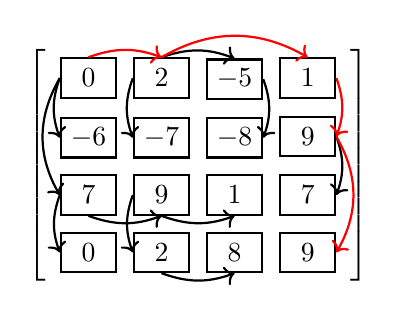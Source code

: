 \begin{tikzpicture}[style=thick,scale=0.7]
\tikzstyle{vertex}=[draw, minimum width=7mm, minimum height=5mm]
\matrix (m) [matrix of nodes, left delimiter={[}, right delimiter={]}, row sep=2mm, column sep=2mm] {
    \node[vertex] (11) {$0$}; &
    \node[vertex] (12) {$2$}; &
    \node[vertex] (13) {$-5$}; &
    \node[vertex] (14) {$1$}; \\
    \node[vertex] (21) {$-6$}; &
    \node[vertex] (22) {$-7$}; &
    \node[vertex] (23) {$-8$}; &
    \node[vertex] (24) {$9$}; \\
    \node[vertex] (31) {$7$}; &
    \node[vertex] (32) {$9$}; &
    \node[vertex] (33) {$1$}; &
    \node[vertex] (34) {$7$}; \\
    \node[vertex] (41) {$0$}; &
    \node[vertex] (42) {$2$}; &
    \node[vertex] (43) {$8$}; &
    \node[vertex] (44) {$9$}; \\
};

\draw[->,red] (11.north) to[bend left=20] (12.north);
\draw[->] (12.north) to[bend left=20] (13.north);
\draw[->,red] (12.north) to[bend left=30] (14.north);
\draw[->] (11.west) to[bend right=20] (21.west);
\draw[->] (12.west) to[bend right=20] (22.west);
\draw[->] (13.east) to[bend left=20] (23.east);
\draw[->,red] (14.east) to[bend left=20] (24.east);
\draw[->] (11.west) to[bend right=30] (31.west);
\draw[->] (31.south) to[bend right=20] (32.south);
\draw[->] (32.south) to[bend right=20] (33.south);
\draw[->] (24.east) to[bend left=20] (34.east);
\draw[->] (31.west) to[bend right=20] (41.west);
\draw[->] (32.west) to[bend right=20] (42.west);
\draw[->] (42.south) to[bend right=20] (43.south);
\draw[->,red] (24.east) to[bend left=30] (44.east);
\end{tikzpicture}
